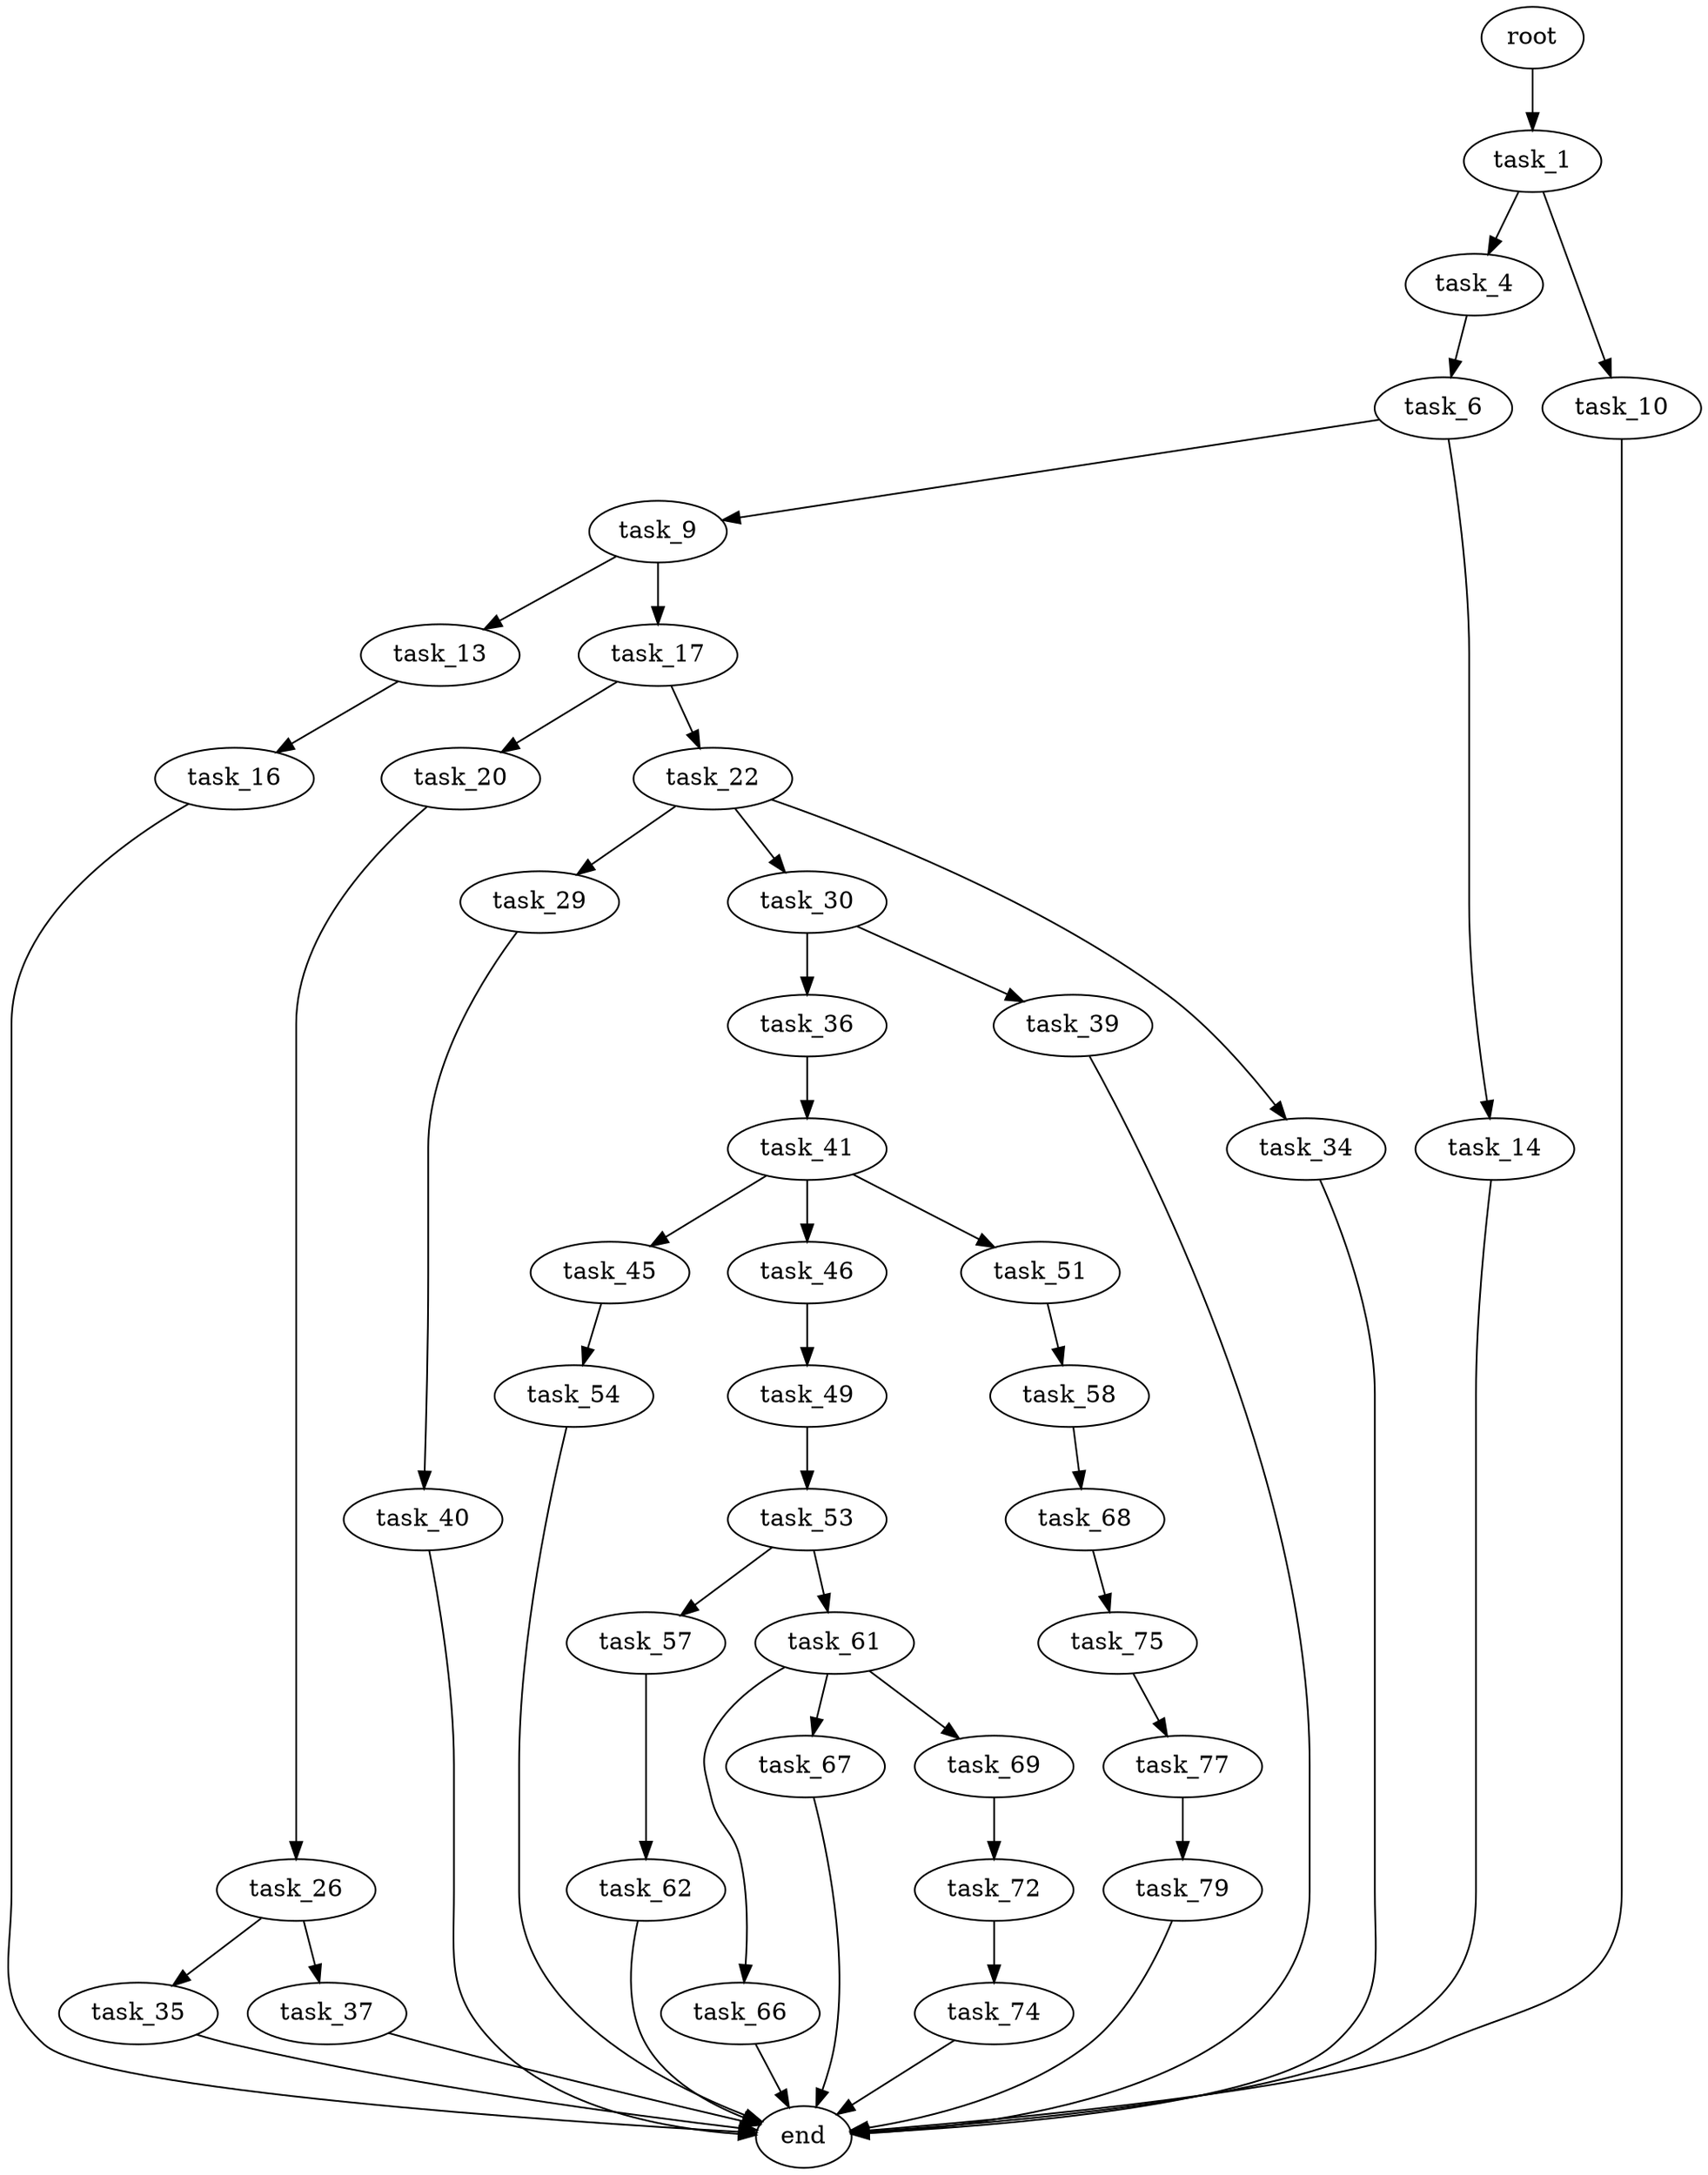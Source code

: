 digraph G {
  root [size="0.000000"];
  task_1 [size="68719476736.000000"];
  task_4 [size="8646303828.000000"];
  task_6 [size="223014485171.000000"];
  task_9 [size="1061861584910.000000"];
  task_10 [size="11671850163.000000"];
  task_13 [size="134217728000.000000"];
  task_14 [size="21028396070.000000"];
  task_16 [size="1186302262562.000000"];
  task_17 [size="134217728000.000000"];
  task_20 [size="778542950193.000000"];
  task_22 [size="34009343868.000000"];
  task_26 [size="7937339331.000000"];
  task_29 [size="22406467757.000000"];
  task_30 [size="1435480808.000000"];
  task_34 [size="38735664858.000000"];
  task_35 [size="699796349052.000000"];
  task_36 [size="549755813888.000000"];
  task_37 [size="614909253517.000000"];
  task_39 [size="68719476736.000000"];
  task_40 [size="86469841945.000000"];
  task_41 [size="18797372333.000000"];
  task_45 [size="271627654981.000000"];
  task_46 [size="28991029248.000000"];
  task_49 [size="16974066348.000000"];
  task_51 [size="549636252955.000000"];
  task_53 [size="33193620878.000000"];
  task_54 [size="111992773292.000000"];
  task_57 [size="90030147417.000000"];
  task_58 [size="2208425538.000000"];
  task_61 [size="1021231504453.000000"];
  task_62 [size="196395124949.000000"];
  task_66 [size="231928233984.000000"];
  task_67 [size="549755813888.000000"];
  task_68 [size="20069388293.000000"];
  task_69 [size="154764841172.000000"];
  task_72 [size="9097391256.000000"];
  task_74 [size="182164641937.000000"];
  task_75 [size="4973571845.000000"];
  task_77 [size="17718175247.000000"];
  task_79 [size="1073741824000.000000"];
  end [size="0.000000"];

  root -> task_1 [size="1.000000"];
  task_1 -> task_4 [size="134217728.000000"];
  task_1 -> task_10 [size="134217728.000000"];
  task_4 -> task_6 [size="679477248.000000"];
  task_6 -> task_9 [size="411041792.000000"];
  task_6 -> task_14 [size="411041792.000000"];
  task_9 -> task_13 [size="679477248.000000"];
  task_9 -> task_17 [size="679477248.000000"];
  task_10 -> end [size="1.000000"];
  task_13 -> task_16 [size="209715200.000000"];
  task_14 -> end [size="1.000000"];
  task_16 -> end [size="1.000000"];
  task_17 -> task_20 [size="209715200.000000"];
  task_17 -> task_22 [size="209715200.000000"];
  task_20 -> task_26 [size="536870912.000000"];
  task_22 -> task_29 [size="536870912.000000"];
  task_22 -> task_30 [size="536870912.000000"];
  task_22 -> task_34 [size="536870912.000000"];
  task_26 -> task_35 [size="209715200.000000"];
  task_26 -> task_37 [size="209715200.000000"];
  task_29 -> task_40 [size="536870912.000000"];
  task_30 -> task_36 [size="75497472.000000"];
  task_30 -> task_39 [size="75497472.000000"];
  task_34 -> end [size="1.000000"];
  task_35 -> end [size="1.000000"];
  task_36 -> task_41 [size="536870912.000000"];
  task_37 -> end [size="1.000000"];
  task_39 -> end [size="1.000000"];
  task_40 -> end [size="1.000000"];
  task_41 -> task_45 [size="536870912.000000"];
  task_41 -> task_46 [size="536870912.000000"];
  task_41 -> task_51 [size="536870912.000000"];
  task_45 -> task_54 [size="301989888.000000"];
  task_46 -> task_49 [size="75497472.000000"];
  task_49 -> task_53 [size="679477248.000000"];
  task_51 -> task_58 [size="679477248.000000"];
  task_53 -> task_57 [size="33554432.000000"];
  task_53 -> task_61 [size="33554432.000000"];
  task_54 -> end [size="1.000000"];
  task_57 -> task_62 [size="75497472.000000"];
  task_58 -> task_68 [size="134217728.000000"];
  task_61 -> task_66 [size="838860800.000000"];
  task_61 -> task_67 [size="838860800.000000"];
  task_61 -> task_69 [size="838860800.000000"];
  task_62 -> end [size="1.000000"];
  task_66 -> end [size="1.000000"];
  task_67 -> end [size="1.000000"];
  task_68 -> task_75 [size="679477248.000000"];
  task_69 -> task_72 [size="134217728.000000"];
  task_72 -> task_74 [size="679477248.000000"];
  task_74 -> end [size="1.000000"];
  task_75 -> task_77 [size="209715200.000000"];
  task_77 -> task_79 [size="536870912.000000"];
  task_79 -> end [size="1.000000"];
}
